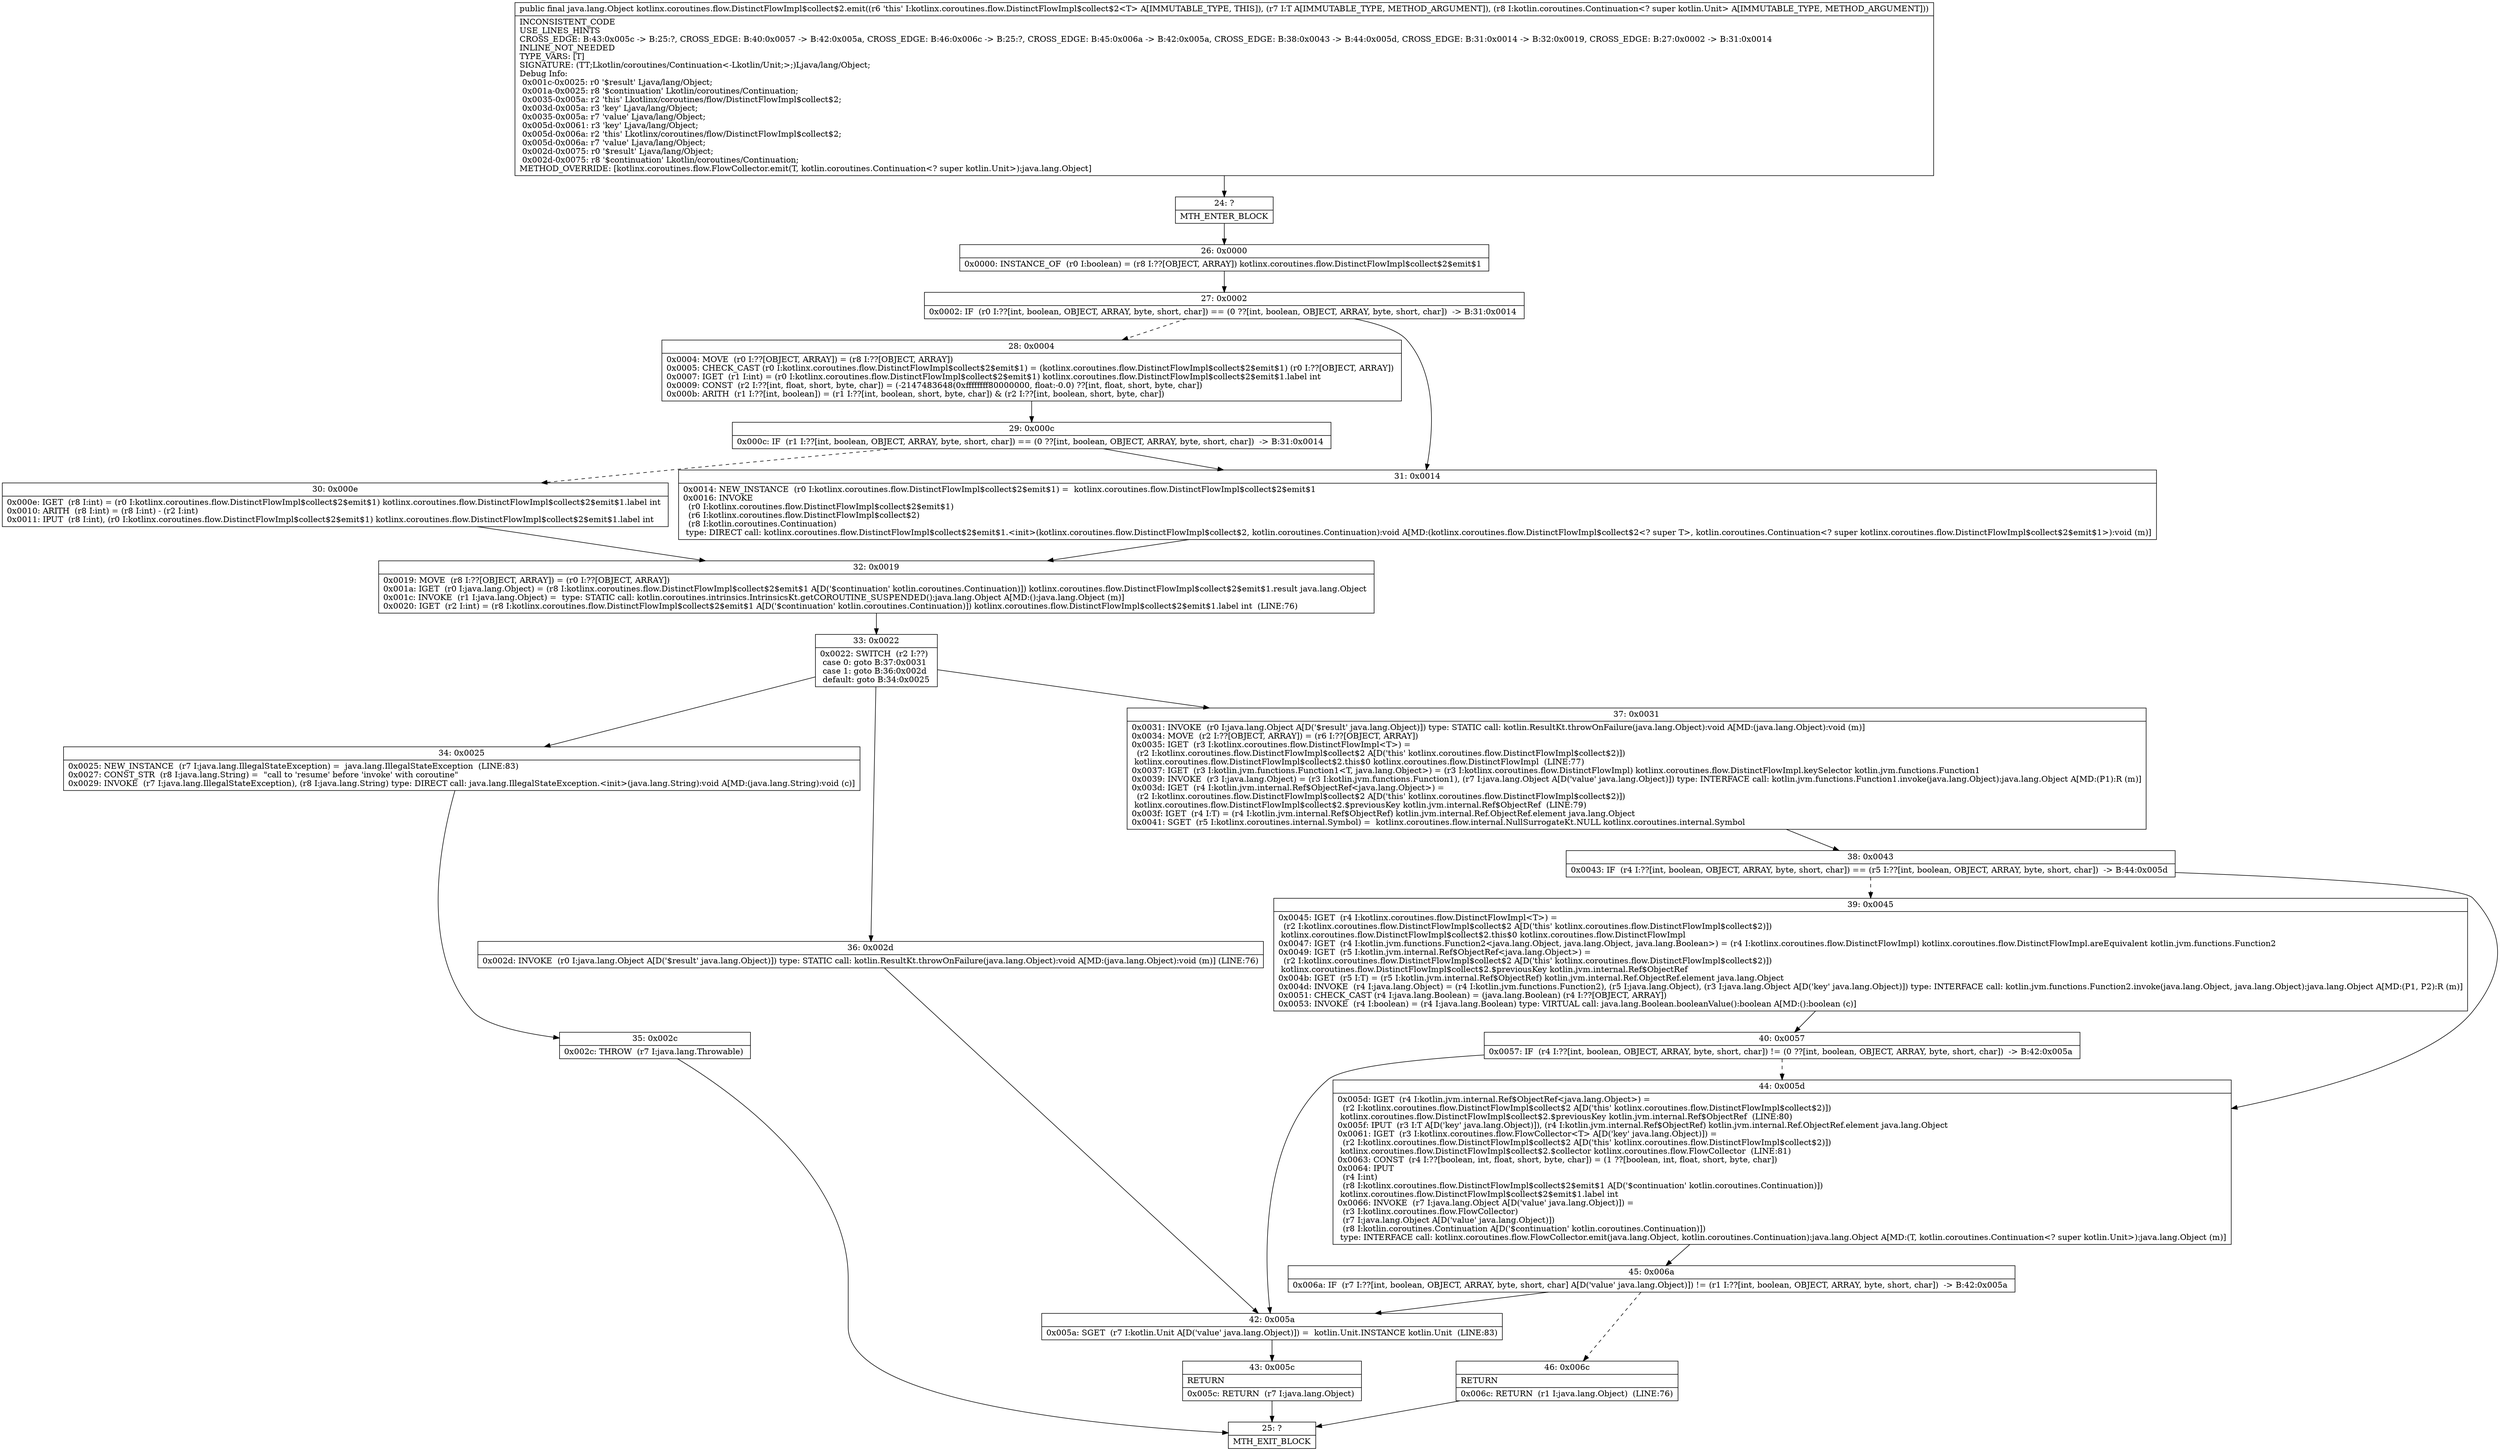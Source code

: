 digraph "CFG forkotlinx.coroutines.flow.DistinctFlowImpl$collect$2.emit(Ljava\/lang\/Object;Lkotlin\/coroutines\/Continuation;)Ljava\/lang\/Object;" {
Node_24 [shape=record,label="{24\:\ ?|MTH_ENTER_BLOCK\l}"];
Node_26 [shape=record,label="{26\:\ 0x0000|0x0000: INSTANCE_OF  (r0 I:boolean) = (r8 I:??[OBJECT, ARRAY]) kotlinx.coroutines.flow.DistinctFlowImpl$collect$2$emit$1 \l}"];
Node_27 [shape=record,label="{27\:\ 0x0002|0x0002: IF  (r0 I:??[int, boolean, OBJECT, ARRAY, byte, short, char]) == (0 ??[int, boolean, OBJECT, ARRAY, byte, short, char])  \-\> B:31:0x0014 \l}"];
Node_28 [shape=record,label="{28\:\ 0x0004|0x0004: MOVE  (r0 I:??[OBJECT, ARRAY]) = (r8 I:??[OBJECT, ARRAY]) \l0x0005: CHECK_CAST (r0 I:kotlinx.coroutines.flow.DistinctFlowImpl$collect$2$emit$1) = (kotlinx.coroutines.flow.DistinctFlowImpl$collect$2$emit$1) (r0 I:??[OBJECT, ARRAY]) \l0x0007: IGET  (r1 I:int) = (r0 I:kotlinx.coroutines.flow.DistinctFlowImpl$collect$2$emit$1) kotlinx.coroutines.flow.DistinctFlowImpl$collect$2$emit$1.label int \l0x0009: CONST  (r2 I:??[int, float, short, byte, char]) = (\-2147483648(0xffffffff80000000, float:\-0.0) ??[int, float, short, byte, char]) \l0x000b: ARITH  (r1 I:??[int, boolean]) = (r1 I:??[int, boolean, short, byte, char]) & (r2 I:??[int, boolean, short, byte, char]) \l}"];
Node_29 [shape=record,label="{29\:\ 0x000c|0x000c: IF  (r1 I:??[int, boolean, OBJECT, ARRAY, byte, short, char]) == (0 ??[int, boolean, OBJECT, ARRAY, byte, short, char])  \-\> B:31:0x0014 \l}"];
Node_30 [shape=record,label="{30\:\ 0x000e|0x000e: IGET  (r8 I:int) = (r0 I:kotlinx.coroutines.flow.DistinctFlowImpl$collect$2$emit$1) kotlinx.coroutines.flow.DistinctFlowImpl$collect$2$emit$1.label int \l0x0010: ARITH  (r8 I:int) = (r8 I:int) \- (r2 I:int) \l0x0011: IPUT  (r8 I:int), (r0 I:kotlinx.coroutines.flow.DistinctFlowImpl$collect$2$emit$1) kotlinx.coroutines.flow.DistinctFlowImpl$collect$2$emit$1.label int \l}"];
Node_32 [shape=record,label="{32\:\ 0x0019|0x0019: MOVE  (r8 I:??[OBJECT, ARRAY]) = (r0 I:??[OBJECT, ARRAY]) \l0x001a: IGET  (r0 I:java.lang.Object) = (r8 I:kotlinx.coroutines.flow.DistinctFlowImpl$collect$2$emit$1 A[D('$continuation' kotlin.coroutines.Continuation)]) kotlinx.coroutines.flow.DistinctFlowImpl$collect$2$emit$1.result java.lang.Object \l0x001c: INVOKE  (r1 I:java.lang.Object) =  type: STATIC call: kotlin.coroutines.intrinsics.IntrinsicsKt.getCOROUTINE_SUSPENDED():java.lang.Object A[MD:():java.lang.Object (m)]\l0x0020: IGET  (r2 I:int) = (r8 I:kotlinx.coroutines.flow.DistinctFlowImpl$collect$2$emit$1 A[D('$continuation' kotlin.coroutines.Continuation)]) kotlinx.coroutines.flow.DistinctFlowImpl$collect$2$emit$1.label int  (LINE:76)\l}"];
Node_33 [shape=record,label="{33\:\ 0x0022|0x0022: SWITCH  (r2 I:??)\l case 0: goto B:37:0x0031\l case 1: goto B:36:0x002d\l default: goto B:34:0x0025 \l}"];
Node_34 [shape=record,label="{34\:\ 0x0025|0x0025: NEW_INSTANCE  (r7 I:java.lang.IllegalStateException) =  java.lang.IllegalStateException  (LINE:83)\l0x0027: CONST_STR  (r8 I:java.lang.String) =  \"call to 'resume' before 'invoke' with coroutine\" \l0x0029: INVOKE  (r7 I:java.lang.IllegalStateException), (r8 I:java.lang.String) type: DIRECT call: java.lang.IllegalStateException.\<init\>(java.lang.String):void A[MD:(java.lang.String):void (c)]\l}"];
Node_35 [shape=record,label="{35\:\ 0x002c|0x002c: THROW  (r7 I:java.lang.Throwable) \l}"];
Node_25 [shape=record,label="{25\:\ ?|MTH_EXIT_BLOCK\l}"];
Node_36 [shape=record,label="{36\:\ 0x002d|0x002d: INVOKE  (r0 I:java.lang.Object A[D('$result' java.lang.Object)]) type: STATIC call: kotlin.ResultKt.throwOnFailure(java.lang.Object):void A[MD:(java.lang.Object):void (m)] (LINE:76)\l}"];
Node_42 [shape=record,label="{42\:\ 0x005a|0x005a: SGET  (r7 I:kotlin.Unit A[D('value' java.lang.Object)]) =  kotlin.Unit.INSTANCE kotlin.Unit  (LINE:83)\l}"];
Node_43 [shape=record,label="{43\:\ 0x005c|RETURN\l|0x005c: RETURN  (r7 I:java.lang.Object) \l}"];
Node_37 [shape=record,label="{37\:\ 0x0031|0x0031: INVOKE  (r0 I:java.lang.Object A[D('$result' java.lang.Object)]) type: STATIC call: kotlin.ResultKt.throwOnFailure(java.lang.Object):void A[MD:(java.lang.Object):void (m)]\l0x0034: MOVE  (r2 I:??[OBJECT, ARRAY]) = (r6 I:??[OBJECT, ARRAY]) \l0x0035: IGET  (r3 I:kotlinx.coroutines.flow.DistinctFlowImpl\<T\>) = \l  (r2 I:kotlinx.coroutines.flow.DistinctFlowImpl$collect$2 A[D('this' kotlinx.coroutines.flow.DistinctFlowImpl$collect$2)])\l kotlinx.coroutines.flow.DistinctFlowImpl$collect$2.this$0 kotlinx.coroutines.flow.DistinctFlowImpl  (LINE:77)\l0x0037: IGET  (r3 I:kotlin.jvm.functions.Function1\<T, java.lang.Object\>) = (r3 I:kotlinx.coroutines.flow.DistinctFlowImpl) kotlinx.coroutines.flow.DistinctFlowImpl.keySelector kotlin.jvm.functions.Function1 \l0x0039: INVOKE  (r3 I:java.lang.Object) = (r3 I:kotlin.jvm.functions.Function1), (r7 I:java.lang.Object A[D('value' java.lang.Object)]) type: INTERFACE call: kotlin.jvm.functions.Function1.invoke(java.lang.Object):java.lang.Object A[MD:(P1):R (m)]\l0x003d: IGET  (r4 I:kotlin.jvm.internal.Ref$ObjectRef\<java.lang.Object\>) = \l  (r2 I:kotlinx.coroutines.flow.DistinctFlowImpl$collect$2 A[D('this' kotlinx.coroutines.flow.DistinctFlowImpl$collect$2)])\l kotlinx.coroutines.flow.DistinctFlowImpl$collect$2.$previousKey kotlin.jvm.internal.Ref$ObjectRef  (LINE:79)\l0x003f: IGET  (r4 I:T) = (r4 I:kotlin.jvm.internal.Ref$ObjectRef) kotlin.jvm.internal.Ref.ObjectRef.element java.lang.Object \l0x0041: SGET  (r5 I:kotlinx.coroutines.internal.Symbol) =  kotlinx.coroutines.flow.internal.NullSurrogateKt.NULL kotlinx.coroutines.internal.Symbol \l}"];
Node_38 [shape=record,label="{38\:\ 0x0043|0x0043: IF  (r4 I:??[int, boolean, OBJECT, ARRAY, byte, short, char]) == (r5 I:??[int, boolean, OBJECT, ARRAY, byte, short, char])  \-\> B:44:0x005d \l}"];
Node_39 [shape=record,label="{39\:\ 0x0045|0x0045: IGET  (r4 I:kotlinx.coroutines.flow.DistinctFlowImpl\<T\>) = \l  (r2 I:kotlinx.coroutines.flow.DistinctFlowImpl$collect$2 A[D('this' kotlinx.coroutines.flow.DistinctFlowImpl$collect$2)])\l kotlinx.coroutines.flow.DistinctFlowImpl$collect$2.this$0 kotlinx.coroutines.flow.DistinctFlowImpl \l0x0047: IGET  (r4 I:kotlin.jvm.functions.Function2\<java.lang.Object, java.lang.Object, java.lang.Boolean\>) = (r4 I:kotlinx.coroutines.flow.DistinctFlowImpl) kotlinx.coroutines.flow.DistinctFlowImpl.areEquivalent kotlin.jvm.functions.Function2 \l0x0049: IGET  (r5 I:kotlin.jvm.internal.Ref$ObjectRef\<java.lang.Object\>) = \l  (r2 I:kotlinx.coroutines.flow.DistinctFlowImpl$collect$2 A[D('this' kotlinx.coroutines.flow.DistinctFlowImpl$collect$2)])\l kotlinx.coroutines.flow.DistinctFlowImpl$collect$2.$previousKey kotlin.jvm.internal.Ref$ObjectRef \l0x004b: IGET  (r5 I:T) = (r5 I:kotlin.jvm.internal.Ref$ObjectRef) kotlin.jvm.internal.Ref.ObjectRef.element java.lang.Object \l0x004d: INVOKE  (r4 I:java.lang.Object) = (r4 I:kotlin.jvm.functions.Function2), (r5 I:java.lang.Object), (r3 I:java.lang.Object A[D('key' java.lang.Object)]) type: INTERFACE call: kotlin.jvm.functions.Function2.invoke(java.lang.Object, java.lang.Object):java.lang.Object A[MD:(P1, P2):R (m)]\l0x0051: CHECK_CAST (r4 I:java.lang.Boolean) = (java.lang.Boolean) (r4 I:??[OBJECT, ARRAY]) \l0x0053: INVOKE  (r4 I:boolean) = (r4 I:java.lang.Boolean) type: VIRTUAL call: java.lang.Boolean.booleanValue():boolean A[MD:():boolean (c)]\l}"];
Node_40 [shape=record,label="{40\:\ 0x0057|0x0057: IF  (r4 I:??[int, boolean, OBJECT, ARRAY, byte, short, char]) != (0 ??[int, boolean, OBJECT, ARRAY, byte, short, char])  \-\> B:42:0x005a \l}"];
Node_44 [shape=record,label="{44\:\ 0x005d|0x005d: IGET  (r4 I:kotlin.jvm.internal.Ref$ObjectRef\<java.lang.Object\>) = \l  (r2 I:kotlinx.coroutines.flow.DistinctFlowImpl$collect$2 A[D('this' kotlinx.coroutines.flow.DistinctFlowImpl$collect$2)])\l kotlinx.coroutines.flow.DistinctFlowImpl$collect$2.$previousKey kotlin.jvm.internal.Ref$ObjectRef  (LINE:80)\l0x005f: IPUT  (r3 I:T A[D('key' java.lang.Object)]), (r4 I:kotlin.jvm.internal.Ref$ObjectRef) kotlin.jvm.internal.Ref.ObjectRef.element java.lang.Object \l0x0061: IGET  (r3 I:kotlinx.coroutines.flow.FlowCollector\<T\> A[D('key' java.lang.Object)]) = \l  (r2 I:kotlinx.coroutines.flow.DistinctFlowImpl$collect$2 A[D('this' kotlinx.coroutines.flow.DistinctFlowImpl$collect$2)])\l kotlinx.coroutines.flow.DistinctFlowImpl$collect$2.$collector kotlinx.coroutines.flow.FlowCollector  (LINE:81)\l0x0063: CONST  (r4 I:??[boolean, int, float, short, byte, char]) = (1 ??[boolean, int, float, short, byte, char]) \l0x0064: IPUT  \l  (r4 I:int)\l  (r8 I:kotlinx.coroutines.flow.DistinctFlowImpl$collect$2$emit$1 A[D('$continuation' kotlin.coroutines.Continuation)])\l kotlinx.coroutines.flow.DistinctFlowImpl$collect$2$emit$1.label int \l0x0066: INVOKE  (r7 I:java.lang.Object A[D('value' java.lang.Object)]) = \l  (r3 I:kotlinx.coroutines.flow.FlowCollector)\l  (r7 I:java.lang.Object A[D('value' java.lang.Object)])\l  (r8 I:kotlin.coroutines.Continuation A[D('$continuation' kotlin.coroutines.Continuation)])\l type: INTERFACE call: kotlinx.coroutines.flow.FlowCollector.emit(java.lang.Object, kotlin.coroutines.Continuation):java.lang.Object A[MD:(T, kotlin.coroutines.Continuation\<? super kotlin.Unit\>):java.lang.Object (m)]\l}"];
Node_45 [shape=record,label="{45\:\ 0x006a|0x006a: IF  (r7 I:??[int, boolean, OBJECT, ARRAY, byte, short, char] A[D('value' java.lang.Object)]) != (r1 I:??[int, boolean, OBJECT, ARRAY, byte, short, char])  \-\> B:42:0x005a \l}"];
Node_46 [shape=record,label="{46\:\ 0x006c|RETURN\l|0x006c: RETURN  (r1 I:java.lang.Object)  (LINE:76)\l}"];
Node_31 [shape=record,label="{31\:\ 0x0014|0x0014: NEW_INSTANCE  (r0 I:kotlinx.coroutines.flow.DistinctFlowImpl$collect$2$emit$1) =  kotlinx.coroutines.flow.DistinctFlowImpl$collect$2$emit$1 \l0x0016: INVOKE  \l  (r0 I:kotlinx.coroutines.flow.DistinctFlowImpl$collect$2$emit$1)\l  (r6 I:kotlinx.coroutines.flow.DistinctFlowImpl$collect$2)\l  (r8 I:kotlin.coroutines.Continuation)\l type: DIRECT call: kotlinx.coroutines.flow.DistinctFlowImpl$collect$2$emit$1.\<init\>(kotlinx.coroutines.flow.DistinctFlowImpl$collect$2, kotlin.coroutines.Continuation):void A[MD:(kotlinx.coroutines.flow.DistinctFlowImpl$collect$2\<? super T\>, kotlin.coroutines.Continuation\<? super kotlinx.coroutines.flow.DistinctFlowImpl$collect$2$emit$1\>):void (m)]\l}"];
MethodNode[shape=record,label="{public final java.lang.Object kotlinx.coroutines.flow.DistinctFlowImpl$collect$2.emit((r6 'this' I:kotlinx.coroutines.flow.DistinctFlowImpl$collect$2\<T\> A[IMMUTABLE_TYPE, THIS]), (r7 I:T A[IMMUTABLE_TYPE, METHOD_ARGUMENT]), (r8 I:kotlin.coroutines.Continuation\<? super kotlin.Unit\> A[IMMUTABLE_TYPE, METHOD_ARGUMENT]))  | INCONSISTENT_CODE\lUSE_LINES_HINTS\lCROSS_EDGE: B:43:0x005c \-\> B:25:?, CROSS_EDGE: B:40:0x0057 \-\> B:42:0x005a, CROSS_EDGE: B:46:0x006c \-\> B:25:?, CROSS_EDGE: B:45:0x006a \-\> B:42:0x005a, CROSS_EDGE: B:38:0x0043 \-\> B:44:0x005d, CROSS_EDGE: B:31:0x0014 \-\> B:32:0x0019, CROSS_EDGE: B:27:0x0002 \-\> B:31:0x0014\lINLINE_NOT_NEEDED\lTYPE_VARS: [T]\lSIGNATURE: (TT;Lkotlin\/coroutines\/Continuation\<\-Lkotlin\/Unit;\>;)Ljava\/lang\/Object;\lDebug Info:\l  0x001c\-0x0025: r0 '$result' Ljava\/lang\/Object;\l  0x001a\-0x0025: r8 '$continuation' Lkotlin\/coroutines\/Continuation;\l  0x0035\-0x005a: r2 'this' Lkotlinx\/coroutines\/flow\/DistinctFlowImpl$collect$2;\l  0x003d\-0x005a: r3 'key' Ljava\/lang\/Object;\l  0x0035\-0x005a: r7 'value' Ljava\/lang\/Object;\l  0x005d\-0x0061: r3 'key' Ljava\/lang\/Object;\l  0x005d\-0x006a: r2 'this' Lkotlinx\/coroutines\/flow\/DistinctFlowImpl$collect$2;\l  0x005d\-0x006a: r7 'value' Ljava\/lang\/Object;\l  0x002d\-0x0075: r0 '$result' Ljava\/lang\/Object;\l  0x002d\-0x0075: r8 '$continuation' Lkotlin\/coroutines\/Continuation;\lMETHOD_OVERRIDE: [kotlinx.coroutines.flow.FlowCollector.emit(T, kotlin.coroutines.Continuation\<? super kotlin.Unit\>):java.lang.Object]\l}"];
MethodNode -> Node_24;Node_24 -> Node_26;
Node_26 -> Node_27;
Node_27 -> Node_28[style=dashed];
Node_27 -> Node_31;
Node_28 -> Node_29;
Node_29 -> Node_30[style=dashed];
Node_29 -> Node_31;
Node_30 -> Node_32;
Node_32 -> Node_33;
Node_33 -> Node_34;
Node_33 -> Node_36;
Node_33 -> Node_37;
Node_34 -> Node_35;
Node_35 -> Node_25;
Node_36 -> Node_42;
Node_42 -> Node_43;
Node_43 -> Node_25;
Node_37 -> Node_38;
Node_38 -> Node_39[style=dashed];
Node_38 -> Node_44;
Node_39 -> Node_40;
Node_40 -> Node_42;
Node_40 -> Node_44[style=dashed];
Node_44 -> Node_45;
Node_45 -> Node_46[style=dashed];
Node_45 -> Node_42;
Node_46 -> Node_25;
Node_31 -> Node_32;
}

